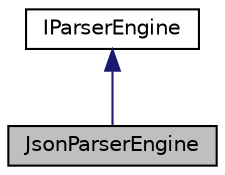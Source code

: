 digraph G
{
  edge [fontname="Helvetica",fontsize="10",labelfontname="Helvetica",labelfontsize="10"];
  node [fontname="Helvetica",fontsize="10",shape=record];
  Node1 [label="JsonParserEngine",height=0.2,width=0.4,color="black", fillcolor="grey75", style="filled" fontcolor="black"];
  Node2 -> Node1 [dir=back,color="midnightblue",fontsize="10",style="solid",fontname="Helvetica"];
  Node2 [label="IParserEngine",height=0.2,width=0.4,color="black", fillcolor="white", style="filled",URL="$interface_utopia_1_1_components_1_1_data_parser_1_1_i_parser_engine.html"];
}

